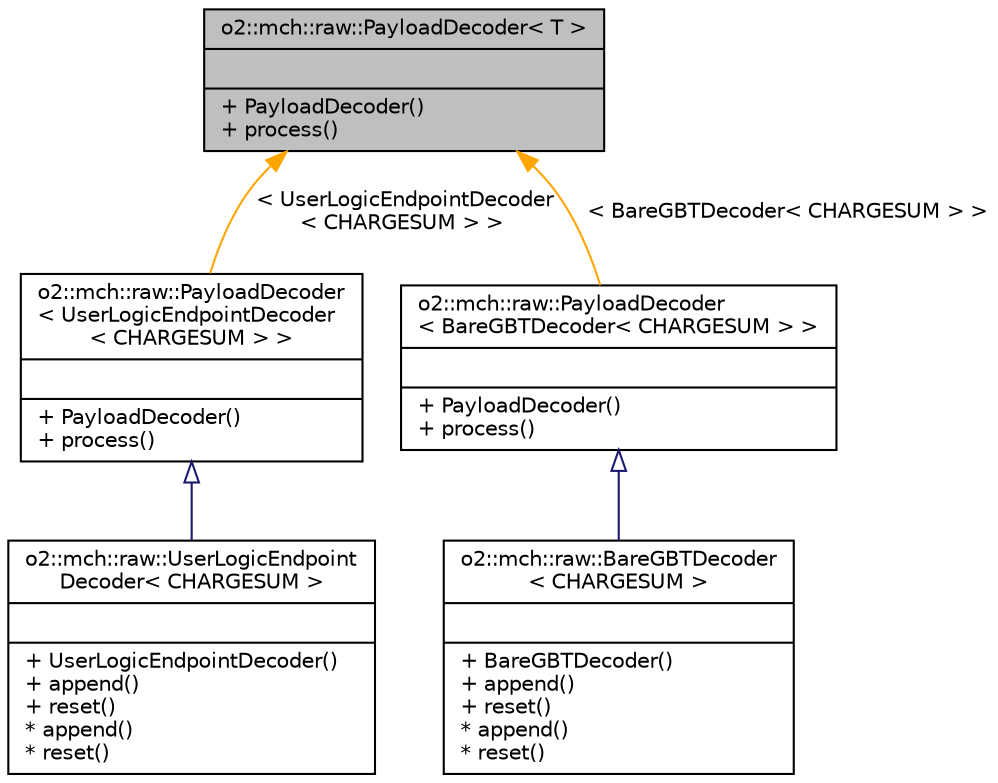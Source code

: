 digraph "o2::mch::raw::PayloadDecoder&lt; T &gt;"
{
 // INTERACTIVE_SVG=YES
  bgcolor="transparent";
  edge [fontname="Helvetica",fontsize="10",labelfontname="Helvetica",labelfontsize="10"];
  node [fontname="Helvetica",fontsize="10",shape=record];
  Node0 [label="{o2::mch::raw::PayloadDecoder\< T \>\n||+ PayloadDecoder()\l+ process()\l}",height=0.2,width=0.4,color="black", fillcolor="grey75", style="filled", fontcolor="black"];
  Node0 -> Node1 [dir="back",color="orange",fontsize="10",style="solid",label=" \< UserLogicEndpointDecoder\l\< CHARGESUM \> \>" ,fontname="Helvetica"];
  Node1 [label="{o2::mch::raw::PayloadDecoder\l\< UserLogicEndpointDecoder\l\< CHARGESUM \> \>\n||+ PayloadDecoder()\l+ process()\l}",height=0.2,width=0.4,color="black",URL="$d2/d42/classo2_1_1mch_1_1raw_1_1PayloadDecoder.html"];
  Node1 -> Node2 [dir="back",color="midnightblue",fontsize="10",style="solid",arrowtail="onormal",fontname="Helvetica"];
  Node2 [label="{o2::mch::raw::UserLogicEndpoint\lDecoder\< CHARGESUM \>\n||+ UserLogicEndpointDecoder()\l+ append()\l+ reset()\l* append()\l* reset()\l}",height=0.2,width=0.4,color="black",URL="$df/d74/classo2_1_1mch_1_1raw_1_1UserLogicEndpointDecoder.html",tooltip="A UserLogicEndpointDecoder groups 12 x (40 UserLogicElinkDecoder objects) "];
  Node0 -> Node3 [dir="back",color="orange",fontsize="10",style="solid",label=" \< BareGBTDecoder\< CHARGESUM \> \>" ,fontname="Helvetica"];
  Node3 [label="{o2::mch::raw::PayloadDecoder\l\< BareGBTDecoder\< CHARGESUM \> \>\n||+ PayloadDecoder()\l+ process()\l}",height=0.2,width=0.4,color="black",URL="$d2/d42/classo2_1_1mch_1_1raw_1_1PayloadDecoder.html"];
  Node3 -> Node4 [dir="back",color="midnightblue",fontsize="10",style="solid",arrowtail="onormal",fontname="Helvetica"];
  Node4 [label="{o2::mch::raw::BareGBTDecoder\l\< CHARGESUM \>\n||+ BareGBTDecoder()\l+ append()\l+ reset()\l* append()\l* reset()\l}",height=0.2,width=0.4,color="black",URL="$d5/dd8/classo2_1_1mch_1_1raw_1_1BareGBTDecoder.html",tooltip="A BareGBTDecoder groups 40 ElinkDecoder objects. "];
}
